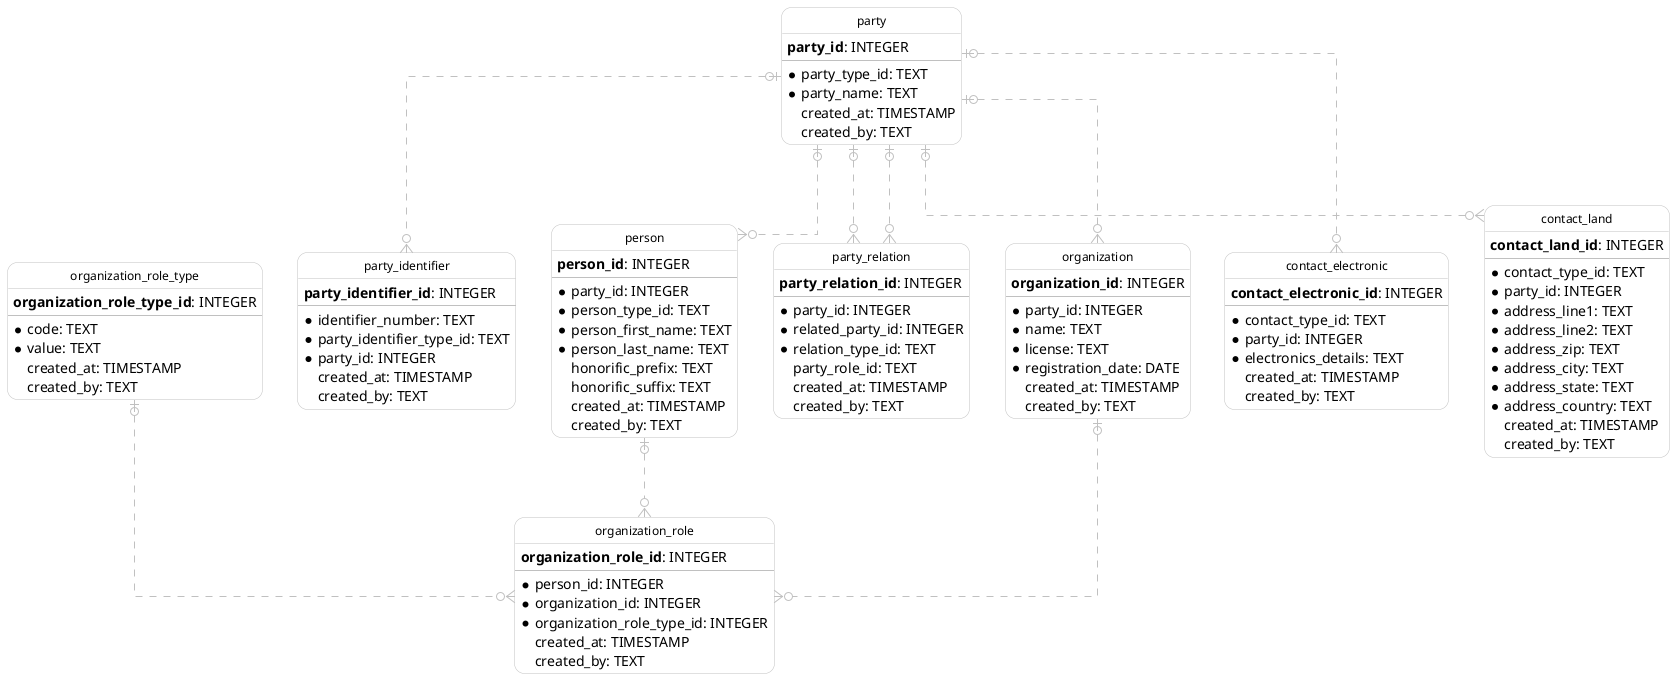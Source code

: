 @startuml IE
  hide circle
  skinparam linetype ortho
  skinparam roundcorner 20
  skinparam class {
    BackgroundColor White
    ArrowColor Silver
    BorderColor Silver
    FontColor Black
    FontSize 12
  }

  entity "organization_role_type" as organization_role_type {
      **organization_role_type_id**: INTEGER
    --
    * code: TEXT
    * value: TEXT
      created_at: TIMESTAMP
      created_by: TEXT
  }

  entity "party" as party {
      **party_id**: INTEGER
    --
    * party_type_id: TEXT
    * party_name: TEXT
      created_at: TIMESTAMP
      created_by: TEXT
  }

  entity "party_identifier" as party_identifier {
      **party_identifier_id**: INTEGER
    --
    * identifier_number: TEXT
    * party_identifier_type_id: TEXT
    * party_id: INTEGER
      created_at: TIMESTAMP
      created_by: TEXT
  }

  entity "person" as person {
      **person_id**: INTEGER
    --
    * party_id: INTEGER
    * person_type_id: TEXT
    * person_first_name: TEXT
    * person_last_name: TEXT
      honorific_prefix: TEXT
      honorific_suffix: TEXT
      created_at: TIMESTAMP
      created_by: TEXT
  }

  entity "party_relation" as party_relation {
      **party_relation_id**: INTEGER
    --
    * party_id: INTEGER
    * related_party_id: INTEGER
    * relation_type_id: TEXT
      party_role_id: TEXT
      created_at: TIMESTAMP
      created_by: TEXT
  }

  entity "organization" as organization {
      **organization_id**: INTEGER
    --
    * party_id: INTEGER
    * name: TEXT
    * license: TEXT
    * registration_date: DATE
      created_at: TIMESTAMP
      created_by: TEXT
  }

  entity "organization_role" as organization_role {
      **organization_role_id**: INTEGER
    --
    * person_id: INTEGER
    * organization_id: INTEGER
    * organization_role_type_id: INTEGER
      created_at: TIMESTAMP
      created_by: TEXT
  }

  entity "contact_electronic" as contact_electronic {
      **contact_electronic_id**: INTEGER
    --
    * contact_type_id: TEXT
    * party_id: INTEGER
    * electronics_details: TEXT
      created_at: TIMESTAMP
      created_by: TEXT
  }

  entity "contact_land" as contact_land {
      **contact_land_id**: INTEGER
    --
    * contact_type_id: TEXT
    * party_id: INTEGER
    * address_line1: TEXT
    * address_line2: TEXT
    * address_zip: TEXT
    * address_city: TEXT
    * address_state: TEXT
    * address_country: TEXT
      created_at: TIMESTAMP
      created_by: TEXT
  }

  party |o..o{ party_identifier
  party |o..o{ person
  party |o..o{ party_relation
  party |o..o{ party_relation
  party |o..o{ organization
  person |o..o{ organization_role
  organization |o..o{ organization_role
  organization_role_type |o..o{ organization_role
  party |o..o{ contact_electronic
  party |o..o{ contact_land
@enduml
